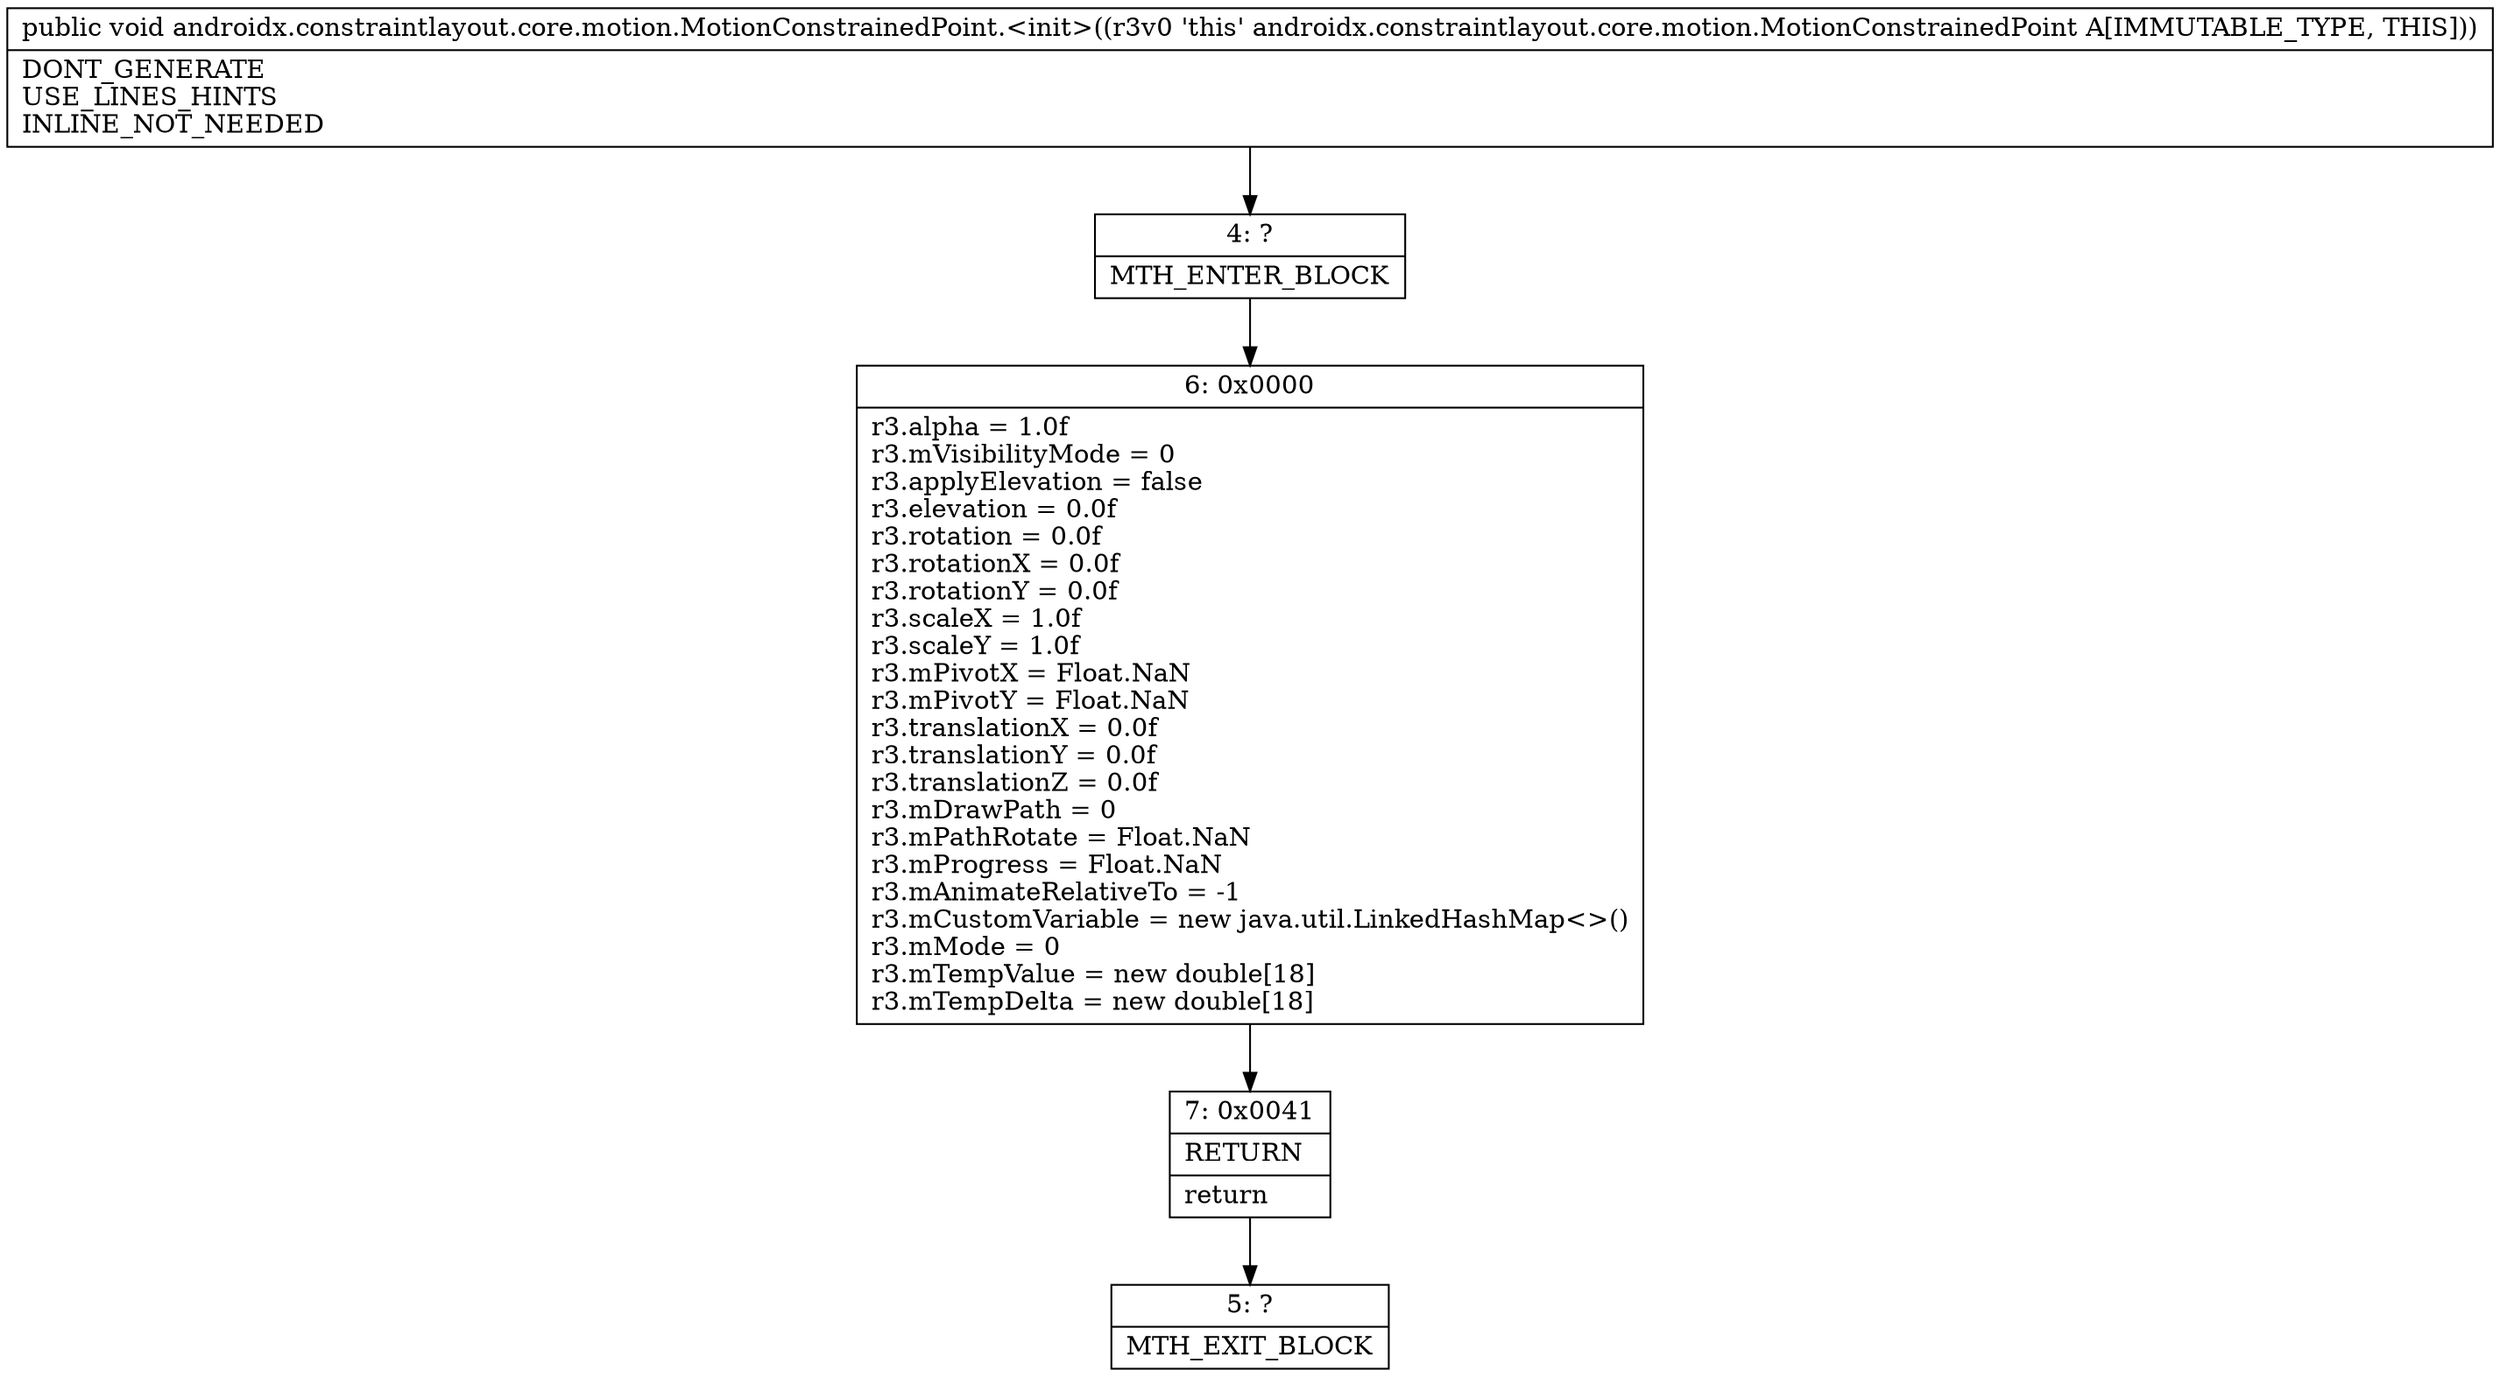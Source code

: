 digraph "CFG forandroidx.constraintlayout.core.motion.MotionConstrainedPoint.\<init\>()V" {
Node_4 [shape=record,label="{4\:\ ?|MTH_ENTER_BLOCK\l}"];
Node_6 [shape=record,label="{6\:\ 0x0000|r3.alpha = 1.0f\lr3.mVisibilityMode = 0\lr3.applyElevation = false\lr3.elevation = 0.0f\lr3.rotation = 0.0f\lr3.rotationX = 0.0f\lr3.rotationY = 0.0f\lr3.scaleX = 1.0f\lr3.scaleY = 1.0f\lr3.mPivotX = Float.NaN\lr3.mPivotY = Float.NaN\lr3.translationX = 0.0f\lr3.translationY = 0.0f\lr3.translationZ = 0.0f\lr3.mDrawPath = 0\lr3.mPathRotate = Float.NaN\lr3.mProgress = Float.NaN\lr3.mAnimateRelativeTo = \-1\lr3.mCustomVariable = new java.util.LinkedHashMap\<\>()\lr3.mMode = 0\lr3.mTempValue = new double[18]\lr3.mTempDelta = new double[18]\l}"];
Node_7 [shape=record,label="{7\:\ 0x0041|RETURN\l|return\l}"];
Node_5 [shape=record,label="{5\:\ ?|MTH_EXIT_BLOCK\l}"];
MethodNode[shape=record,label="{public void androidx.constraintlayout.core.motion.MotionConstrainedPoint.\<init\>((r3v0 'this' androidx.constraintlayout.core.motion.MotionConstrainedPoint A[IMMUTABLE_TYPE, THIS]))  | DONT_GENERATE\lUSE_LINES_HINTS\lINLINE_NOT_NEEDED\l}"];
MethodNode -> Node_4;Node_4 -> Node_6;
Node_6 -> Node_7;
Node_7 -> Node_5;
}

